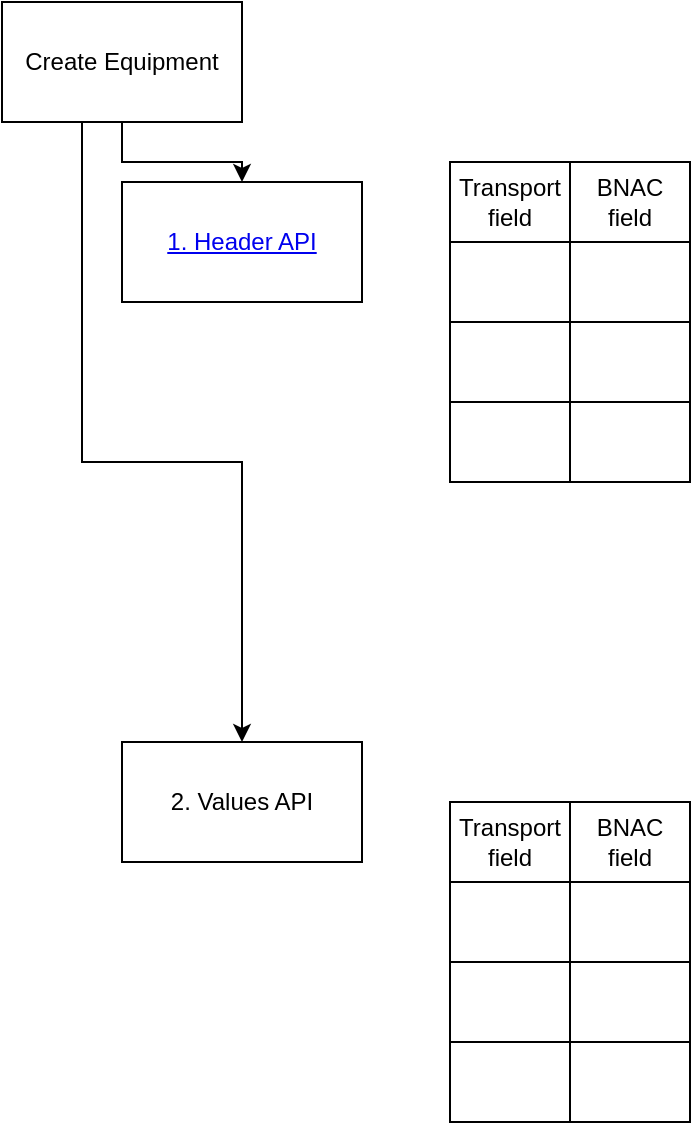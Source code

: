 <mxfile version="21.0.10" type="github">
  <diagram id="C5RBs43oDa-KdzZeNtuy" name="Page-1">
    <mxGraphModel dx="1070" dy="1103" grid="1" gridSize="10" guides="1" tooltips="1" connect="1" arrows="1" fold="1" page="1" pageScale="1" pageWidth="827" pageHeight="1169" math="0" shadow="0">
      <root>
        <mxCell id="WIyWlLk6GJQsqaUBKTNV-0" />
        <mxCell id="WIyWlLk6GJQsqaUBKTNV-1" parent="WIyWlLk6GJQsqaUBKTNV-0" />
        <mxCell id="ClmfeD1OBYf-03IOKK_e-2" value="" style="edgeStyle=orthogonalEdgeStyle;rounded=0;orthogonalLoop=1;jettySize=auto;html=1;" edge="1" parent="WIyWlLk6GJQsqaUBKTNV-1" source="ClmfeD1OBYf-03IOKK_e-0" target="ClmfeD1OBYf-03IOKK_e-1">
          <mxGeometry relative="1" as="geometry" />
        </mxCell>
        <mxCell id="ClmfeD1OBYf-03IOKK_e-3" style="edgeStyle=orthogonalEdgeStyle;rounded=0;orthogonalLoop=1;jettySize=auto;html=1;entryX=0.5;entryY=0;entryDx=0;entryDy=0;" edge="1" parent="WIyWlLk6GJQsqaUBKTNV-1" source="ClmfeD1OBYf-03IOKK_e-0" target="ClmfeD1OBYf-03IOKK_e-4">
          <mxGeometry relative="1" as="geometry">
            <mxPoint x="190" y="450" as="targetPoint" />
            <Array as="points">
              <mxPoint x="170" y="470" />
              <mxPoint x="250" y="470" />
            </Array>
          </mxGeometry>
        </mxCell>
        <mxCell id="ClmfeD1OBYf-03IOKK_e-0" value="Create Equipment" style="rounded=0;whiteSpace=wrap;html=1;" vertex="1" parent="WIyWlLk6GJQsqaUBKTNV-1">
          <mxGeometry x="130" y="240" width="120" height="60" as="geometry" />
        </mxCell>
        <mxCell id="ClmfeD1OBYf-03IOKK_e-1" value="&lt;a href=&quot;https://api.sap.com/api/EquipmentAPI/path/post_equipment&quot;&gt;1. Header API&lt;/a&gt;" style="whiteSpace=wrap;html=1;rounded=0;" vertex="1" parent="WIyWlLk6GJQsqaUBKTNV-1">
          <mxGeometry x="190" y="330" width="120" height="60" as="geometry" />
        </mxCell>
        <mxCell id="ClmfeD1OBYf-03IOKK_e-4" value="2. Values API" style="whiteSpace=wrap;html=1;rounded=0;" vertex="1" parent="WIyWlLk6GJQsqaUBKTNV-1">
          <mxGeometry x="190" y="610" width="120" height="60" as="geometry" />
        </mxCell>
        <mxCell id="ClmfeD1OBYf-03IOKK_e-5" value="" style="shape=table;startSize=0;container=1;collapsible=0;childLayout=tableLayout;" vertex="1" parent="WIyWlLk6GJQsqaUBKTNV-1">
          <mxGeometry x="354" y="320" width="120" height="160" as="geometry" />
        </mxCell>
        <mxCell id="ClmfeD1OBYf-03IOKK_e-6" value="" style="shape=tableRow;horizontal=0;startSize=0;swimlaneHead=0;swimlaneBody=0;strokeColor=inherit;top=0;left=0;bottom=0;right=0;collapsible=0;dropTarget=0;fillColor=none;points=[[0,0.5],[1,0.5]];portConstraint=eastwest;" vertex="1" parent="ClmfeD1OBYf-03IOKK_e-5">
          <mxGeometry width="120" height="40" as="geometry" />
        </mxCell>
        <mxCell id="ClmfeD1OBYf-03IOKK_e-7" value="Transport field" style="shape=partialRectangle;html=1;whiteSpace=wrap;connectable=0;strokeColor=inherit;overflow=hidden;fillColor=none;top=0;left=0;bottom=0;right=0;pointerEvents=1;" vertex="1" parent="ClmfeD1OBYf-03IOKK_e-6">
          <mxGeometry width="60" height="40" as="geometry">
            <mxRectangle width="60" height="40" as="alternateBounds" />
          </mxGeometry>
        </mxCell>
        <mxCell id="ClmfeD1OBYf-03IOKK_e-8" value="BNAC field" style="shape=partialRectangle;html=1;whiteSpace=wrap;connectable=0;strokeColor=inherit;overflow=hidden;fillColor=none;top=0;left=0;bottom=0;right=0;pointerEvents=1;" vertex="1" parent="ClmfeD1OBYf-03IOKK_e-6">
          <mxGeometry x="60" width="60" height="40" as="geometry">
            <mxRectangle width="60" height="40" as="alternateBounds" />
          </mxGeometry>
        </mxCell>
        <mxCell id="ClmfeD1OBYf-03IOKK_e-9" value="" style="shape=tableRow;horizontal=0;startSize=0;swimlaneHead=0;swimlaneBody=0;strokeColor=inherit;top=0;left=0;bottom=0;right=0;collapsible=0;dropTarget=0;fillColor=none;points=[[0,0.5],[1,0.5]];portConstraint=eastwest;" vertex="1" parent="ClmfeD1OBYf-03IOKK_e-5">
          <mxGeometry y="40" width="120" height="40" as="geometry" />
        </mxCell>
        <mxCell id="ClmfeD1OBYf-03IOKK_e-10" value="" style="shape=partialRectangle;html=1;whiteSpace=wrap;connectable=0;strokeColor=inherit;overflow=hidden;fillColor=none;top=0;left=0;bottom=0;right=0;pointerEvents=1;" vertex="1" parent="ClmfeD1OBYf-03IOKK_e-9">
          <mxGeometry width="60" height="40" as="geometry">
            <mxRectangle width="60" height="40" as="alternateBounds" />
          </mxGeometry>
        </mxCell>
        <mxCell id="ClmfeD1OBYf-03IOKK_e-11" value="" style="shape=partialRectangle;html=1;whiteSpace=wrap;connectable=0;strokeColor=inherit;overflow=hidden;fillColor=none;top=0;left=0;bottom=0;right=0;pointerEvents=1;" vertex="1" parent="ClmfeD1OBYf-03IOKK_e-9">
          <mxGeometry x="60" width="60" height="40" as="geometry">
            <mxRectangle width="60" height="40" as="alternateBounds" />
          </mxGeometry>
        </mxCell>
        <mxCell id="ClmfeD1OBYf-03IOKK_e-12" value="" style="shape=tableRow;horizontal=0;startSize=0;swimlaneHead=0;swimlaneBody=0;strokeColor=inherit;top=0;left=0;bottom=0;right=0;collapsible=0;dropTarget=0;fillColor=none;points=[[0,0.5],[1,0.5]];portConstraint=eastwest;" vertex="1" parent="ClmfeD1OBYf-03IOKK_e-5">
          <mxGeometry y="80" width="120" height="40" as="geometry" />
        </mxCell>
        <mxCell id="ClmfeD1OBYf-03IOKK_e-13" value="" style="shape=partialRectangle;html=1;whiteSpace=wrap;connectable=0;strokeColor=inherit;overflow=hidden;fillColor=none;top=0;left=0;bottom=0;right=0;pointerEvents=1;" vertex="1" parent="ClmfeD1OBYf-03IOKK_e-12">
          <mxGeometry width="60" height="40" as="geometry">
            <mxRectangle width="60" height="40" as="alternateBounds" />
          </mxGeometry>
        </mxCell>
        <mxCell id="ClmfeD1OBYf-03IOKK_e-14" value="" style="shape=partialRectangle;html=1;whiteSpace=wrap;connectable=0;strokeColor=inherit;overflow=hidden;fillColor=none;top=0;left=0;bottom=0;right=0;pointerEvents=1;" vertex="1" parent="ClmfeD1OBYf-03IOKK_e-12">
          <mxGeometry x="60" width="60" height="40" as="geometry">
            <mxRectangle width="60" height="40" as="alternateBounds" />
          </mxGeometry>
        </mxCell>
        <mxCell id="ClmfeD1OBYf-03IOKK_e-15" value="" style="shape=tableRow;horizontal=0;startSize=0;swimlaneHead=0;swimlaneBody=0;strokeColor=inherit;top=0;left=0;bottom=0;right=0;collapsible=0;dropTarget=0;fillColor=none;points=[[0,0.5],[1,0.5]];portConstraint=eastwest;" vertex="1" parent="ClmfeD1OBYf-03IOKK_e-5">
          <mxGeometry y="120" width="120" height="40" as="geometry" />
        </mxCell>
        <mxCell id="ClmfeD1OBYf-03IOKK_e-16" value="" style="shape=partialRectangle;html=1;whiteSpace=wrap;connectable=0;strokeColor=inherit;overflow=hidden;fillColor=none;top=0;left=0;bottom=0;right=0;pointerEvents=1;" vertex="1" parent="ClmfeD1OBYf-03IOKK_e-15">
          <mxGeometry width="60" height="40" as="geometry">
            <mxRectangle width="60" height="40" as="alternateBounds" />
          </mxGeometry>
        </mxCell>
        <mxCell id="ClmfeD1OBYf-03IOKK_e-17" value="" style="shape=partialRectangle;html=1;whiteSpace=wrap;connectable=0;strokeColor=inherit;overflow=hidden;fillColor=none;top=0;left=0;bottom=0;right=0;pointerEvents=1;" vertex="1" parent="ClmfeD1OBYf-03IOKK_e-15">
          <mxGeometry x="60" width="60" height="40" as="geometry">
            <mxRectangle width="60" height="40" as="alternateBounds" />
          </mxGeometry>
        </mxCell>
        <mxCell id="ClmfeD1OBYf-03IOKK_e-18" value="" style="shape=table;startSize=0;container=1;collapsible=0;childLayout=tableLayout;" vertex="1" parent="WIyWlLk6GJQsqaUBKTNV-1">
          <mxGeometry x="354" y="640" width="120" height="160" as="geometry" />
        </mxCell>
        <mxCell id="ClmfeD1OBYf-03IOKK_e-19" value="" style="shape=tableRow;horizontal=0;startSize=0;swimlaneHead=0;swimlaneBody=0;strokeColor=inherit;top=0;left=0;bottom=0;right=0;collapsible=0;dropTarget=0;fillColor=none;points=[[0,0.5],[1,0.5]];portConstraint=eastwest;" vertex="1" parent="ClmfeD1OBYf-03IOKK_e-18">
          <mxGeometry width="120" height="40" as="geometry" />
        </mxCell>
        <mxCell id="ClmfeD1OBYf-03IOKK_e-20" value="Transport field" style="shape=partialRectangle;html=1;whiteSpace=wrap;connectable=0;strokeColor=inherit;overflow=hidden;fillColor=none;top=0;left=0;bottom=0;right=0;pointerEvents=1;" vertex="1" parent="ClmfeD1OBYf-03IOKK_e-19">
          <mxGeometry width="60" height="40" as="geometry">
            <mxRectangle width="60" height="40" as="alternateBounds" />
          </mxGeometry>
        </mxCell>
        <mxCell id="ClmfeD1OBYf-03IOKK_e-21" value="BNAC field" style="shape=partialRectangle;html=1;whiteSpace=wrap;connectable=0;strokeColor=inherit;overflow=hidden;fillColor=none;top=0;left=0;bottom=0;right=0;pointerEvents=1;" vertex="1" parent="ClmfeD1OBYf-03IOKK_e-19">
          <mxGeometry x="60" width="60" height="40" as="geometry">
            <mxRectangle width="60" height="40" as="alternateBounds" />
          </mxGeometry>
        </mxCell>
        <mxCell id="ClmfeD1OBYf-03IOKK_e-22" value="" style="shape=tableRow;horizontal=0;startSize=0;swimlaneHead=0;swimlaneBody=0;strokeColor=inherit;top=0;left=0;bottom=0;right=0;collapsible=0;dropTarget=0;fillColor=none;points=[[0,0.5],[1,0.5]];portConstraint=eastwest;" vertex="1" parent="ClmfeD1OBYf-03IOKK_e-18">
          <mxGeometry y="40" width="120" height="40" as="geometry" />
        </mxCell>
        <mxCell id="ClmfeD1OBYf-03IOKK_e-23" value="" style="shape=partialRectangle;html=1;whiteSpace=wrap;connectable=0;strokeColor=inherit;overflow=hidden;fillColor=none;top=0;left=0;bottom=0;right=0;pointerEvents=1;" vertex="1" parent="ClmfeD1OBYf-03IOKK_e-22">
          <mxGeometry width="60" height="40" as="geometry">
            <mxRectangle width="60" height="40" as="alternateBounds" />
          </mxGeometry>
        </mxCell>
        <mxCell id="ClmfeD1OBYf-03IOKK_e-24" value="" style="shape=partialRectangle;html=1;whiteSpace=wrap;connectable=0;strokeColor=inherit;overflow=hidden;fillColor=none;top=0;left=0;bottom=0;right=0;pointerEvents=1;" vertex="1" parent="ClmfeD1OBYf-03IOKK_e-22">
          <mxGeometry x="60" width="60" height="40" as="geometry">
            <mxRectangle width="60" height="40" as="alternateBounds" />
          </mxGeometry>
        </mxCell>
        <mxCell id="ClmfeD1OBYf-03IOKK_e-25" value="" style="shape=tableRow;horizontal=0;startSize=0;swimlaneHead=0;swimlaneBody=0;strokeColor=inherit;top=0;left=0;bottom=0;right=0;collapsible=0;dropTarget=0;fillColor=none;points=[[0,0.5],[1,0.5]];portConstraint=eastwest;" vertex="1" parent="ClmfeD1OBYf-03IOKK_e-18">
          <mxGeometry y="80" width="120" height="40" as="geometry" />
        </mxCell>
        <mxCell id="ClmfeD1OBYf-03IOKK_e-26" value="" style="shape=partialRectangle;html=1;whiteSpace=wrap;connectable=0;strokeColor=inherit;overflow=hidden;fillColor=none;top=0;left=0;bottom=0;right=0;pointerEvents=1;" vertex="1" parent="ClmfeD1OBYf-03IOKK_e-25">
          <mxGeometry width="60" height="40" as="geometry">
            <mxRectangle width="60" height="40" as="alternateBounds" />
          </mxGeometry>
        </mxCell>
        <mxCell id="ClmfeD1OBYf-03IOKK_e-27" value="" style="shape=partialRectangle;html=1;whiteSpace=wrap;connectable=0;strokeColor=inherit;overflow=hidden;fillColor=none;top=0;left=0;bottom=0;right=0;pointerEvents=1;" vertex="1" parent="ClmfeD1OBYf-03IOKK_e-25">
          <mxGeometry x="60" width="60" height="40" as="geometry">
            <mxRectangle width="60" height="40" as="alternateBounds" />
          </mxGeometry>
        </mxCell>
        <mxCell id="ClmfeD1OBYf-03IOKK_e-28" value="" style="shape=tableRow;horizontal=0;startSize=0;swimlaneHead=0;swimlaneBody=0;strokeColor=inherit;top=0;left=0;bottom=0;right=0;collapsible=0;dropTarget=0;fillColor=none;points=[[0,0.5],[1,0.5]];portConstraint=eastwest;" vertex="1" parent="ClmfeD1OBYf-03IOKK_e-18">
          <mxGeometry y="120" width="120" height="40" as="geometry" />
        </mxCell>
        <mxCell id="ClmfeD1OBYf-03IOKK_e-29" value="" style="shape=partialRectangle;html=1;whiteSpace=wrap;connectable=0;strokeColor=inherit;overflow=hidden;fillColor=none;top=0;left=0;bottom=0;right=0;pointerEvents=1;" vertex="1" parent="ClmfeD1OBYf-03IOKK_e-28">
          <mxGeometry width="60" height="40" as="geometry">
            <mxRectangle width="60" height="40" as="alternateBounds" />
          </mxGeometry>
        </mxCell>
        <mxCell id="ClmfeD1OBYf-03IOKK_e-30" value="" style="shape=partialRectangle;html=1;whiteSpace=wrap;connectable=0;strokeColor=inherit;overflow=hidden;fillColor=none;top=0;left=0;bottom=0;right=0;pointerEvents=1;" vertex="1" parent="ClmfeD1OBYf-03IOKK_e-28">
          <mxGeometry x="60" width="60" height="40" as="geometry">
            <mxRectangle width="60" height="40" as="alternateBounds" />
          </mxGeometry>
        </mxCell>
      </root>
    </mxGraphModel>
  </diagram>
</mxfile>
